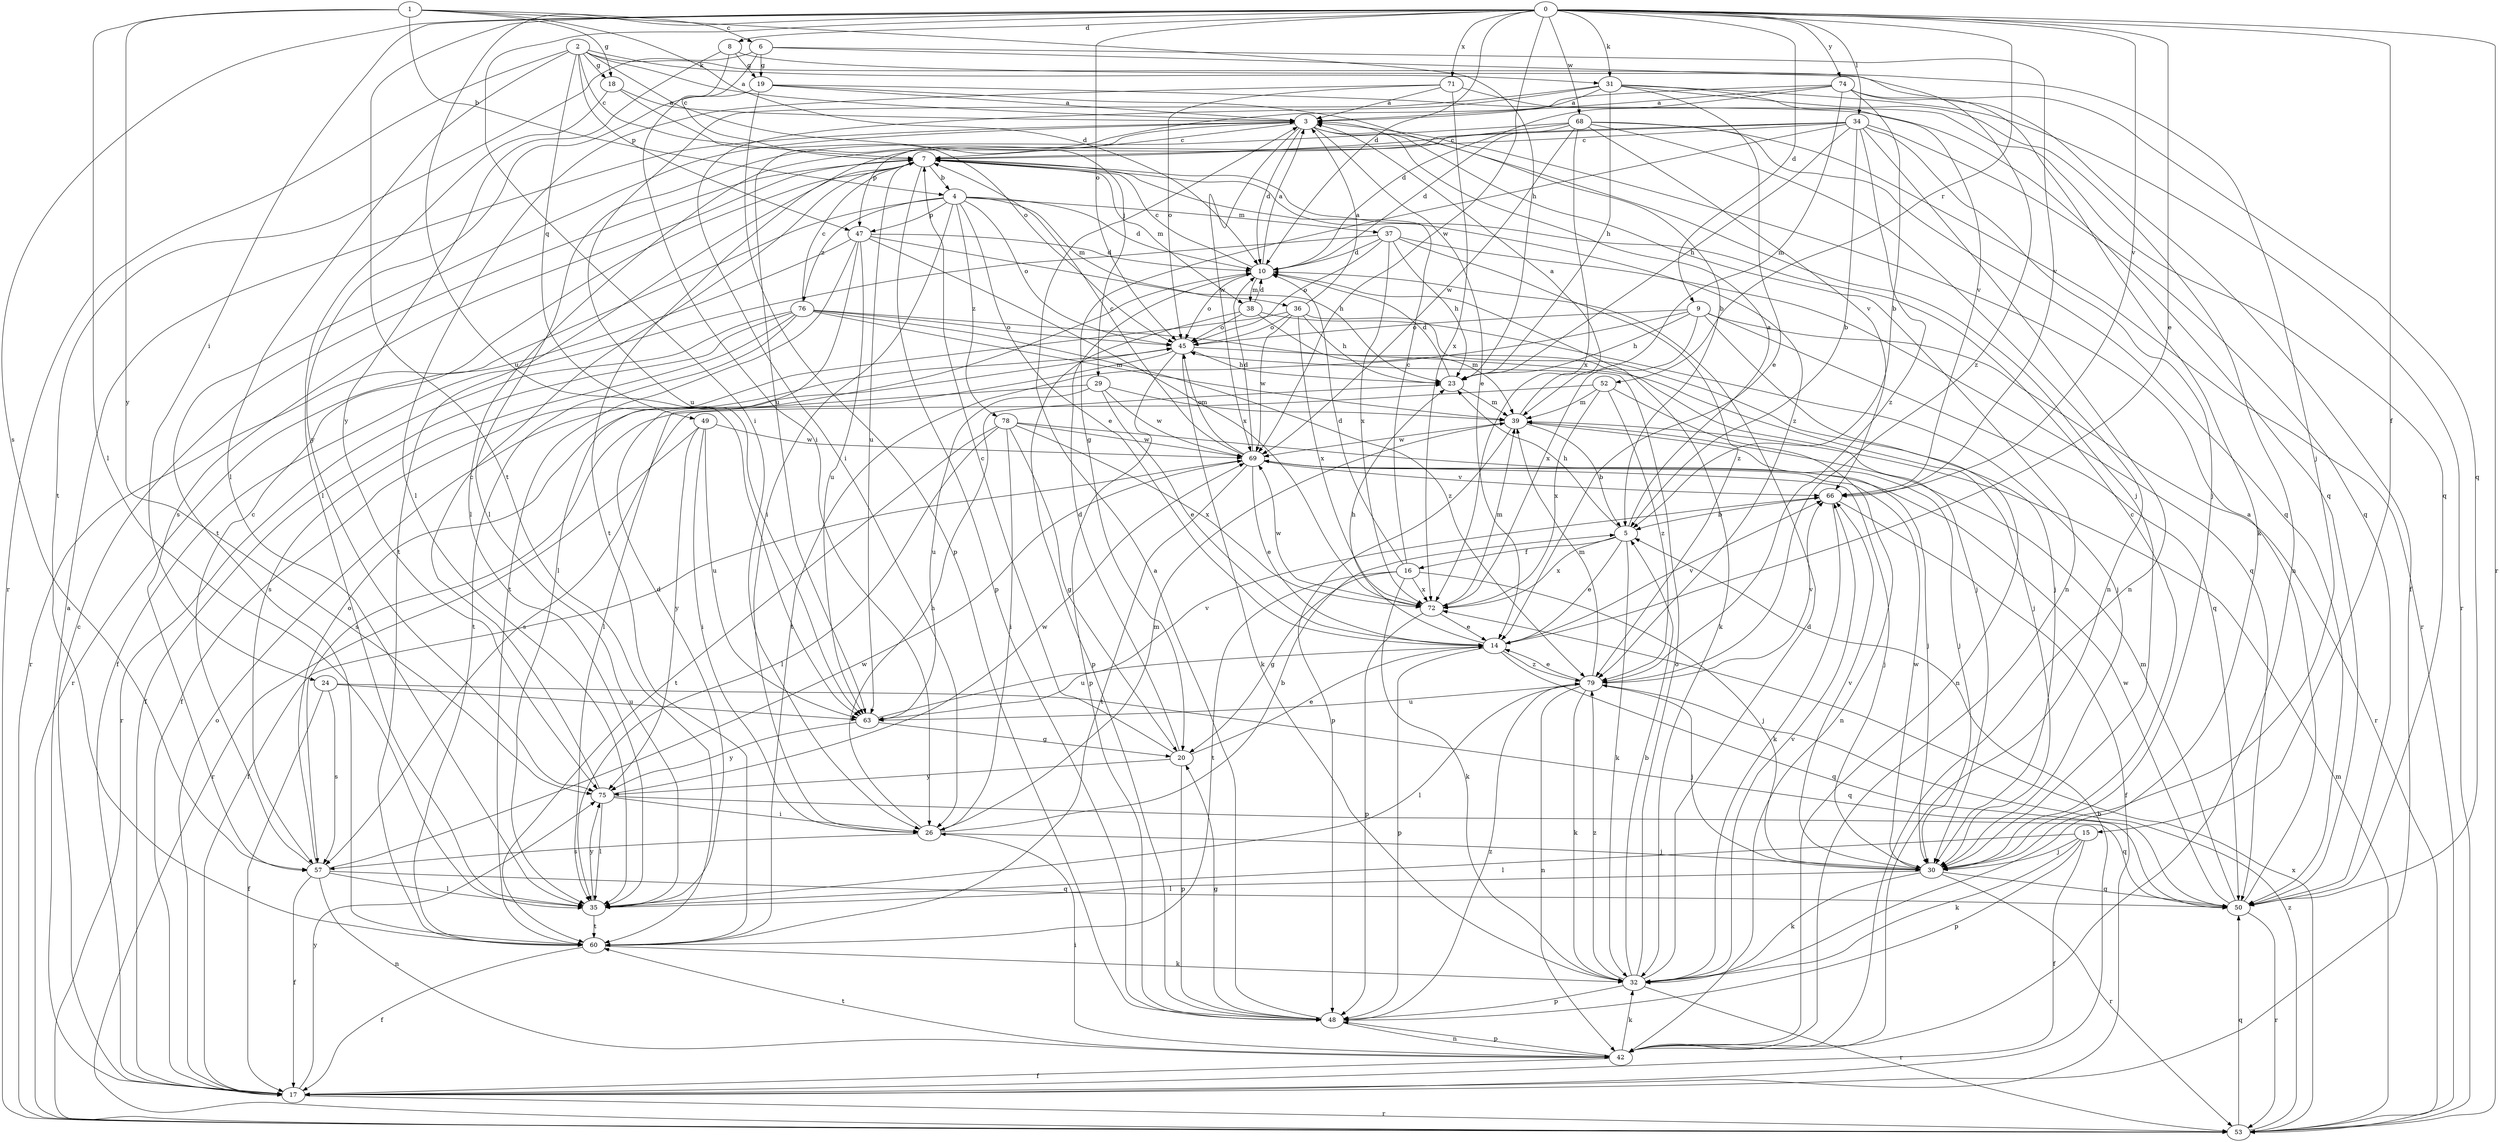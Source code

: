 strict digraph  {
0;
1;
2;
3;
4;
5;
6;
7;
8;
9;
10;
14;
15;
16;
17;
18;
19;
20;
23;
24;
26;
29;
30;
31;
32;
34;
35;
36;
37;
38;
39;
42;
45;
47;
48;
49;
50;
52;
53;
57;
60;
63;
66;
68;
69;
71;
72;
74;
75;
76;
78;
79;
0 -> 8  [label=d];
0 -> 9  [label=d];
0 -> 10  [label=d];
0 -> 14  [label=e];
0 -> 15  [label=f];
0 -> 24  [label=i];
0 -> 26  [label=i];
0 -> 31  [label=k];
0 -> 34  [label=l];
0 -> 45  [label=o];
0 -> 52  [label=r];
0 -> 53  [label=r];
0 -> 57  [label=s];
0 -> 60  [label=t];
0 -> 63  [label=u];
0 -> 66  [label=v];
0 -> 68  [label=w];
0 -> 69  [label=w];
0 -> 71  [label=x];
0 -> 74  [label=y];
1 -> 4  [label=b];
1 -> 6  [label=c];
1 -> 10  [label=d];
1 -> 18  [label=g];
1 -> 23  [label=h];
1 -> 35  [label=l];
1 -> 75  [label=y];
2 -> 3  [label=a];
2 -> 7  [label=c];
2 -> 18  [label=g];
2 -> 29  [label=j];
2 -> 31  [label=k];
2 -> 35  [label=l];
2 -> 47  [label=p];
2 -> 49  [label=q];
2 -> 50  [label=q];
2 -> 53  [label=r];
3 -> 7  [label=c];
3 -> 10  [label=d];
3 -> 14  [label=e];
3 -> 30  [label=j];
3 -> 42  [label=n];
3 -> 47  [label=p];
3 -> 60  [label=t];
3 -> 69  [label=w];
4 -> 10  [label=d];
4 -> 14  [label=e];
4 -> 26  [label=i];
4 -> 36  [label=m];
4 -> 37  [label=m];
4 -> 45  [label=o];
4 -> 47  [label=p];
4 -> 53  [label=r];
4 -> 76  [label=z];
4 -> 78  [label=z];
5 -> 3  [label=a];
5 -> 14  [label=e];
5 -> 16  [label=f];
5 -> 23  [label=h];
5 -> 32  [label=k];
5 -> 72  [label=x];
6 -> 7  [label=c];
6 -> 19  [label=g];
6 -> 60  [label=t];
6 -> 66  [label=v];
6 -> 79  [label=z];
7 -> 4  [label=b];
7 -> 38  [label=m];
7 -> 48  [label=p];
7 -> 57  [label=s];
7 -> 60  [label=t];
7 -> 63  [label=u];
7 -> 79  [label=z];
8 -> 19  [label=g];
8 -> 26  [label=i];
8 -> 30  [label=j];
8 -> 75  [label=y];
9 -> 23  [label=h];
9 -> 42  [label=n];
9 -> 45  [label=o];
9 -> 50  [label=q];
9 -> 53  [label=r];
9 -> 60  [label=t];
9 -> 72  [label=x];
10 -> 3  [label=a];
10 -> 7  [label=c];
10 -> 32  [label=k];
10 -> 38  [label=m];
10 -> 45  [label=o];
14 -> 23  [label=h];
14 -> 48  [label=p];
14 -> 50  [label=q];
14 -> 63  [label=u];
14 -> 66  [label=v];
14 -> 79  [label=z];
15 -> 17  [label=f];
15 -> 30  [label=j];
15 -> 32  [label=k];
15 -> 35  [label=l];
15 -> 48  [label=p];
16 -> 7  [label=c];
16 -> 10  [label=d];
16 -> 20  [label=g];
16 -> 30  [label=j];
16 -> 32  [label=k];
16 -> 60  [label=t];
16 -> 72  [label=x];
17 -> 3  [label=a];
17 -> 5  [label=b];
17 -> 7  [label=c];
17 -> 45  [label=o];
17 -> 53  [label=r];
17 -> 75  [label=y];
18 -> 3  [label=a];
18 -> 35  [label=l];
18 -> 45  [label=o];
19 -> 3  [label=a];
19 -> 5  [label=b];
19 -> 48  [label=p];
19 -> 50  [label=q];
19 -> 75  [label=y];
20 -> 7  [label=c];
20 -> 10  [label=d];
20 -> 14  [label=e];
20 -> 48  [label=p];
20 -> 75  [label=y];
23 -> 10  [label=d];
23 -> 39  [label=m];
24 -> 17  [label=f];
24 -> 50  [label=q];
24 -> 57  [label=s];
24 -> 63  [label=u];
26 -> 5  [label=b];
26 -> 23  [label=h];
26 -> 30  [label=j];
26 -> 39  [label=m];
26 -> 57  [label=s];
29 -> 14  [label=e];
29 -> 39  [label=m];
29 -> 57  [label=s];
29 -> 63  [label=u];
29 -> 69  [label=w];
30 -> 7  [label=c];
30 -> 32  [label=k];
30 -> 35  [label=l];
30 -> 50  [label=q];
30 -> 53  [label=r];
30 -> 66  [label=v];
30 -> 69  [label=w];
31 -> 3  [label=a];
31 -> 14  [label=e];
31 -> 23  [label=h];
31 -> 26  [label=i];
31 -> 42  [label=n];
31 -> 53  [label=r];
31 -> 63  [label=u];
31 -> 66  [label=v];
32 -> 5  [label=b];
32 -> 10  [label=d];
32 -> 45  [label=o];
32 -> 48  [label=p];
32 -> 53  [label=r];
32 -> 66  [label=v];
32 -> 79  [label=z];
34 -> 5  [label=b];
34 -> 7  [label=c];
34 -> 20  [label=g];
34 -> 23  [label=h];
34 -> 30  [label=j];
34 -> 35  [label=l];
34 -> 42  [label=n];
34 -> 50  [label=q];
34 -> 60  [label=t];
34 -> 79  [label=z];
35 -> 10  [label=d];
35 -> 60  [label=t];
35 -> 75  [label=y];
36 -> 3  [label=a];
36 -> 17  [label=f];
36 -> 23  [label=h];
36 -> 30  [label=j];
36 -> 45  [label=o];
36 -> 69  [label=w];
36 -> 72  [label=x];
37 -> 10  [label=d];
37 -> 17  [label=f];
37 -> 23  [label=h];
37 -> 45  [label=o];
37 -> 50  [label=q];
37 -> 72  [label=x];
37 -> 79  [label=z];
38 -> 10  [label=d];
38 -> 30  [label=j];
38 -> 39  [label=m];
38 -> 45  [label=o];
38 -> 48  [label=p];
39 -> 3  [label=a];
39 -> 5  [label=b];
39 -> 30  [label=j];
39 -> 48  [label=p];
39 -> 69  [label=w];
42 -> 17  [label=f];
42 -> 26  [label=i];
42 -> 32  [label=k];
42 -> 48  [label=p];
42 -> 60  [label=t];
45 -> 23  [label=h];
45 -> 30  [label=j];
45 -> 32  [label=k];
45 -> 35  [label=l];
45 -> 48  [label=p];
47 -> 10  [label=d];
47 -> 23  [label=h];
47 -> 35  [label=l];
47 -> 53  [label=r];
47 -> 60  [label=t];
47 -> 63  [label=u];
47 -> 72  [label=x];
48 -> 3  [label=a];
48 -> 20  [label=g];
48 -> 42  [label=n];
48 -> 79  [label=z];
49 -> 26  [label=i];
49 -> 53  [label=r];
49 -> 63  [label=u];
49 -> 69  [label=w];
49 -> 75  [label=y];
50 -> 3  [label=a];
50 -> 39  [label=m];
50 -> 53  [label=r];
50 -> 69  [label=w];
52 -> 39  [label=m];
52 -> 42  [label=n];
52 -> 57  [label=s];
52 -> 72  [label=x];
52 -> 79  [label=z];
53 -> 39  [label=m];
53 -> 50  [label=q];
53 -> 72  [label=x];
53 -> 79  [label=z];
57 -> 7  [label=c];
57 -> 17  [label=f];
57 -> 35  [label=l];
57 -> 42  [label=n];
57 -> 45  [label=o];
57 -> 50  [label=q];
57 -> 69  [label=w];
60 -> 17  [label=f];
60 -> 32  [label=k];
63 -> 20  [label=g];
63 -> 66  [label=v];
63 -> 75  [label=y];
66 -> 5  [label=b];
66 -> 17  [label=f];
66 -> 32  [label=k];
68 -> 7  [label=c];
68 -> 10  [label=d];
68 -> 35  [label=l];
68 -> 42  [label=n];
68 -> 50  [label=q];
68 -> 53  [label=r];
68 -> 66  [label=v];
68 -> 69  [label=w];
68 -> 72  [label=x];
69 -> 7  [label=c];
69 -> 10  [label=d];
69 -> 14  [label=e];
69 -> 17  [label=f];
69 -> 30  [label=j];
69 -> 45  [label=o];
69 -> 60  [label=t];
69 -> 66  [label=v];
71 -> 3  [label=a];
71 -> 35  [label=l];
71 -> 45  [label=o];
71 -> 50  [label=q];
71 -> 72  [label=x];
72 -> 14  [label=e];
72 -> 39  [label=m];
72 -> 48  [label=p];
72 -> 69  [label=w];
74 -> 3  [label=a];
74 -> 5  [label=b];
74 -> 10  [label=d];
74 -> 17  [label=f];
74 -> 32  [label=k];
74 -> 39  [label=m];
74 -> 63  [label=u];
75 -> 7  [label=c];
75 -> 26  [label=i];
75 -> 35  [label=l];
75 -> 50  [label=q];
75 -> 69  [label=w];
76 -> 7  [label=c];
76 -> 17  [label=f];
76 -> 30  [label=j];
76 -> 39  [label=m];
76 -> 45  [label=o];
76 -> 53  [label=r];
76 -> 57  [label=s];
76 -> 60  [label=t];
76 -> 79  [label=z];
78 -> 20  [label=g];
78 -> 26  [label=i];
78 -> 30  [label=j];
78 -> 35  [label=l];
78 -> 60  [label=t];
78 -> 69  [label=w];
78 -> 72  [label=x];
79 -> 14  [label=e];
79 -> 30  [label=j];
79 -> 32  [label=k];
79 -> 35  [label=l];
79 -> 39  [label=m];
79 -> 42  [label=n];
79 -> 63  [label=u];
79 -> 66  [label=v];
}
